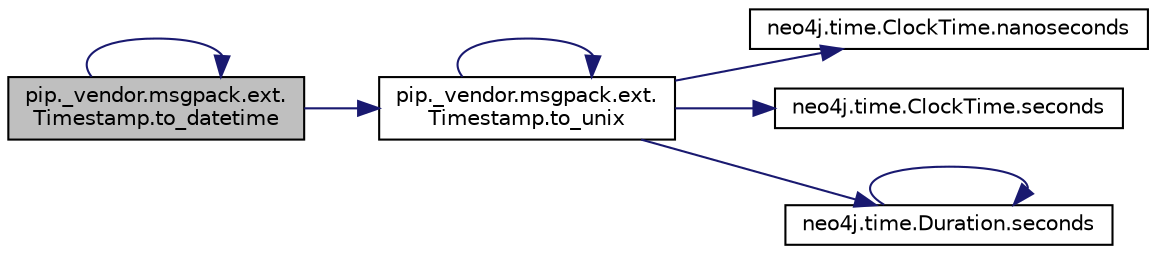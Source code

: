 digraph "pip._vendor.msgpack.ext.Timestamp.to_datetime"
{
 // LATEX_PDF_SIZE
  edge [fontname="Helvetica",fontsize="10",labelfontname="Helvetica",labelfontsize="10"];
  node [fontname="Helvetica",fontsize="10",shape=record];
  rankdir="LR";
  Node1 [label="pip._vendor.msgpack.ext.\lTimestamp.to_datetime",height=0.2,width=0.4,color="black", fillcolor="grey75", style="filled", fontcolor="black",tooltip=" "];
  Node1 -> Node1 [color="midnightblue",fontsize="10",style="solid",fontname="Helvetica"];
  Node1 -> Node2 [color="midnightblue",fontsize="10",style="solid",fontname="Helvetica"];
  Node2 [label="pip._vendor.msgpack.ext.\lTimestamp.to_unix",height=0.2,width=0.4,color="black", fillcolor="white", style="filled",URL="$d6/dd9/classpip_1_1__vendor_1_1msgpack_1_1ext_1_1_timestamp.html#acc932f0c7c8c1a85ea4923433e7a02f1",tooltip=" "];
  Node2 -> Node3 [color="midnightblue",fontsize="10",style="solid",fontname="Helvetica"];
  Node3 [label="neo4j.time.ClockTime.nanoseconds",height=0.2,width=0.4,color="black", fillcolor="white", style="filled",URL="$d9/d5f/classneo4j_1_1time_1_1_clock_time.html#a0bb456125f2d9f58e1e5263c0b6e7c2e",tooltip=" "];
  Node2 -> Node4 [color="midnightblue",fontsize="10",style="solid",fontname="Helvetica"];
  Node4 [label="neo4j.time.ClockTime.seconds",height=0.2,width=0.4,color="black", fillcolor="white", style="filled",URL="$d9/d5f/classneo4j_1_1time_1_1_clock_time.html#af277b9550a98d8a7cbc9c31726ac0ec4",tooltip=" "];
  Node2 -> Node5 [color="midnightblue",fontsize="10",style="solid",fontname="Helvetica"];
  Node5 [label="neo4j.time.Duration.seconds",height=0.2,width=0.4,color="black", fillcolor="white", style="filled",URL="$d3/d18/classneo4j_1_1time_1_1_duration.html#a94248a0925448135cdeaaf92fc19c3bf",tooltip=" "];
  Node5 -> Node5 [color="midnightblue",fontsize="10",style="solid",fontname="Helvetica"];
  Node2 -> Node2 [color="midnightblue",fontsize="10",style="solid",fontname="Helvetica"];
}
